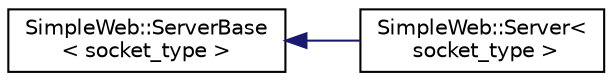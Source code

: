 digraph "Graphical Class Hierarchy"
{
  edge [fontname="Helvetica",fontsize="10",labelfontname="Helvetica",labelfontsize="10"];
  node [fontname="Helvetica",fontsize="10",shape=record];
  rankdir="LR";
  Node1 [label="SimpleWeb::ServerBase\l\< socket_type \>",height=0.2,width=0.4,color="black", fillcolor="white", style="filled",URL="$classSimpleWeb_1_1ServerBase.html"];
  Node1 -> Node2 [dir="back",color="midnightblue",fontsize="10",style="solid",fontname="Helvetica"];
  Node2 [label="SimpleWeb::Server\<\l socket_type \>",height=0.2,width=0.4,color="black", fillcolor="white", style="filled",URL="$classSimpleWeb_1_1Server.html"];
}
